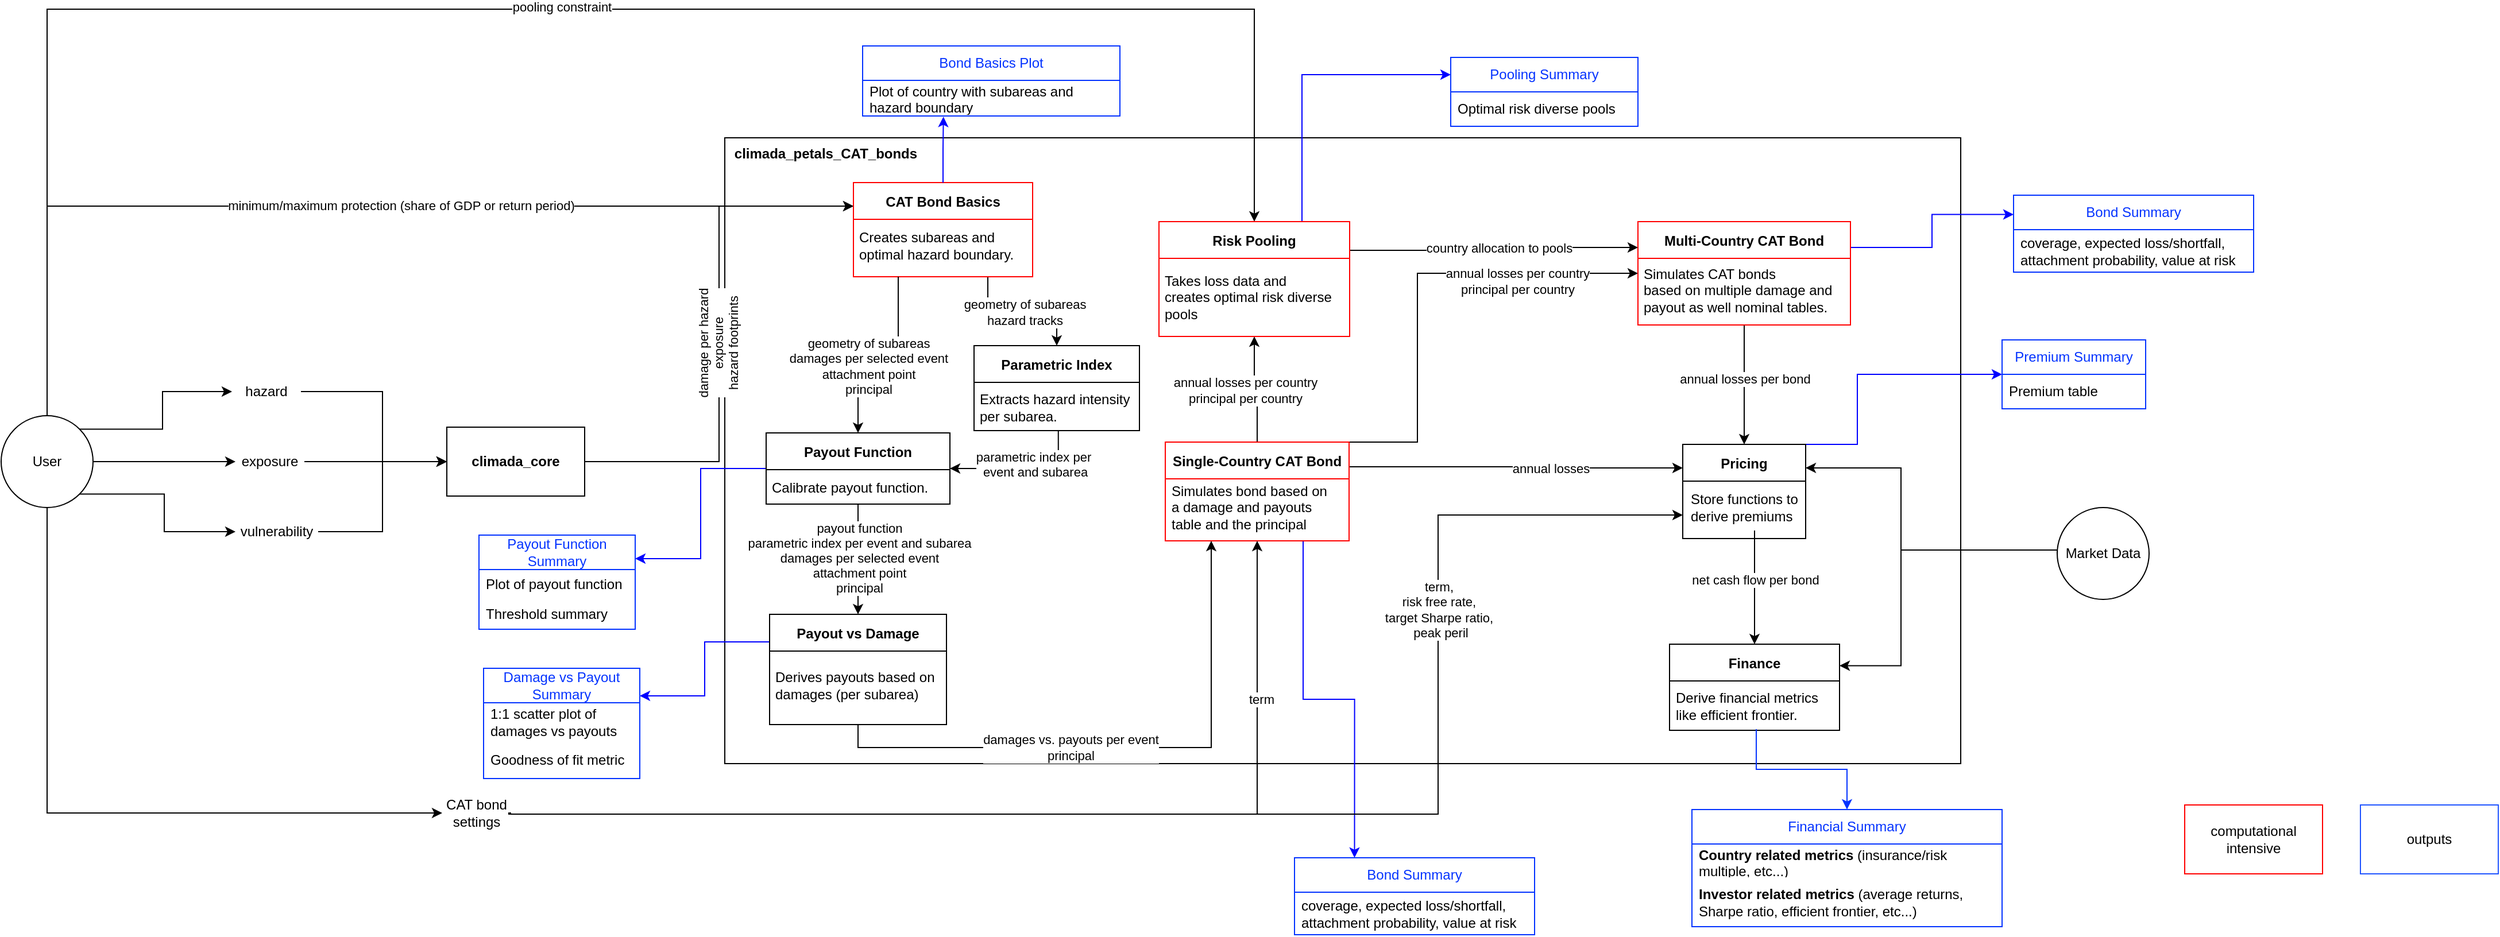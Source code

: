<mxfile version="28.1.1">
  <diagram name="Page-1" id="bdA8GqdW05c_GUF5dtp6">
    <mxGraphModel dx="3206" dy="1921" grid="0" gridSize="10" guides="1" tooltips="1" connect="1" arrows="1" fold="1" page="1" pageScale="1" pageWidth="1169" pageHeight="827" math="0" shadow="0">
      <root>
        <mxCell id="0" />
        <mxCell id="1" parent="0" />
        <mxCell id="eNb5HaGTE31p3M35cZ-F-33" value="" style="rounded=0;whiteSpace=wrap;html=1;fillColor=none;align=center;labelPosition=center;verticalLabelPosition=top;verticalAlign=middle;" parent="1" vertex="1">
          <mxGeometry x="430" y="95" width="1076" height="545" as="geometry" />
        </mxCell>
        <mxCell id="eNb5HaGTE31p3M35cZ-F-45" style="edgeStyle=orthogonalEdgeStyle;rounded=0;orthogonalLoop=1;jettySize=auto;html=1;exitX=1;exitY=1;exitDx=0;exitDy=0;entryX=0;entryY=0.5;entryDx=0;entryDy=0;" parent="1" source="eNb5HaGTE31p3M35cZ-F-1" target="eNb5HaGTE31p3M35cZ-F-4" edge="1">
          <mxGeometry relative="1" as="geometry">
            <mxPoint x="-168" y="279" as="targetPoint" />
          </mxGeometry>
        </mxCell>
        <mxCell id="eNb5HaGTE31p3M35cZ-F-49" style="edgeStyle=orthogonalEdgeStyle;rounded=0;orthogonalLoop=1;jettySize=auto;html=1;exitX=0.5;exitY=1;exitDx=0;exitDy=0;entryX=0;entryY=0.5;entryDx=0;entryDy=0;" parent="1" source="eNb5HaGTE31p3M35cZ-F-1" target="eNb5HaGTE31p3M35cZ-F-48" edge="1">
          <mxGeometry relative="1" as="geometry" />
        </mxCell>
        <mxCell id="yakTs8DD9-V0mHupV9pz-1" style="edgeStyle=orthogonalEdgeStyle;rounded=0;orthogonalLoop=1;jettySize=auto;html=1;exitX=1;exitY=0.5;exitDx=0;exitDy=0;" parent="1" source="eNb5HaGTE31p3M35cZ-F-1" target="eNb5HaGTE31p3M35cZ-F-3" edge="1">
          <mxGeometry relative="1" as="geometry" />
        </mxCell>
        <mxCell id="yakTs8DD9-V0mHupV9pz-2" style="edgeStyle=orthogonalEdgeStyle;rounded=0;orthogonalLoop=1;jettySize=auto;html=1;exitX=1;exitY=0;exitDx=0;exitDy=0;entryX=0;entryY=0.5;entryDx=0;entryDy=0;" parent="1" source="eNb5HaGTE31p3M35cZ-F-1" target="eNb5HaGTE31p3M35cZ-F-2" edge="1">
          <mxGeometry relative="1" as="geometry" />
        </mxCell>
        <mxCell id="yCh1rvR_kyDRK39HySi6-8" style="edgeStyle=orthogonalEdgeStyle;rounded=0;orthogonalLoop=1;jettySize=auto;html=1;exitX=0.5;exitY=0;exitDx=0;exitDy=0;entryX=0;entryY=0.25;entryDx=0;entryDy=0;" parent="1" source="eNb5HaGTE31p3M35cZ-F-1" target="eNb5HaGTE31p3M35cZ-F-16" edge="1">
          <mxGeometry relative="1" as="geometry" />
        </mxCell>
        <mxCell id="yCh1rvR_kyDRK39HySi6-9" value="minimum/maximum protection (share of GDP or return period)" style="edgeLabel;html=1;align=center;verticalAlign=middle;resizable=0;points=[];" parent="yCh1rvR_kyDRK39HySi6-8" vertex="1" connectable="0">
          <mxGeometry x="-0.072" relative="1" as="geometry">
            <mxPoint x="80" y="-1" as="offset" />
          </mxGeometry>
        </mxCell>
        <mxCell id="yCh1rvR_kyDRK39HySi6-21" style="edgeStyle=orthogonalEdgeStyle;rounded=0;orthogonalLoop=1;jettySize=auto;html=1;exitX=0.5;exitY=0;exitDx=0;exitDy=0;entryX=0.5;entryY=0;entryDx=0;entryDy=0;" parent="1" source="eNb5HaGTE31p3M35cZ-F-1" target="eNb5HaGTE31p3M35cZ-F-35" edge="1">
          <mxGeometry relative="1" as="geometry">
            <Array as="points">
              <mxPoint x="-160" y="-17" />
              <mxPoint x="891" y="-17" />
            </Array>
            <mxPoint x="-156" y="235.5" as="sourcePoint" />
            <mxPoint x="896.0" y="82.5" as="targetPoint" />
          </mxGeometry>
        </mxCell>
        <mxCell id="yCh1rvR_kyDRK39HySi6-22" value="pooling constraint" style="edgeLabel;html=1;align=center;verticalAlign=middle;resizable=0;points=[];" parent="yCh1rvR_kyDRK39HySi6-21" vertex="1" connectable="0">
          <mxGeometry x="0.008" y="1" relative="1" as="geometry">
            <mxPoint y="-1" as="offset" />
          </mxGeometry>
        </mxCell>
        <mxCell id="eNb5HaGTE31p3M35cZ-F-1" value="User" style="ellipse;whiteSpace=wrap;html=1;aspect=fixed;" parent="1" vertex="1">
          <mxGeometry x="-200" y="337" width="80" height="80" as="geometry" />
        </mxCell>
        <mxCell id="yakTs8DD9-V0mHupV9pz-4" style="edgeStyle=orthogonalEdgeStyle;rounded=0;orthogonalLoop=1;jettySize=auto;html=1;exitX=1;exitY=0.5;exitDx=0;exitDy=0;entryX=0;entryY=0.5;entryDx=0;entryDy=0;" parent="1" source="eNb5HaGTE31p3M35cZ-F-2" target="eNb5HaGTE31p3M35cZ-F-5" edge="1">
          <mxGeometry relative="1" as="geometry">
            <Array as="points">
              <mxPoint x="132" y="316" />
              <mxPoint x="132" y="377" />
            </Array>
          </mxGeometry>
        </mxCell>
        <mxCell id="yakTs8DD9-V0mHupV9pz-3" style="edgeStyle=orthogonalEdgeStyle;rounded=0;orthogonalLoop=1;jettySize=auto;html=1;exitX=1;exitY=0.5;exitDx=0;exitDy=0;entryX=0;entryY=0.5;entryDx=0;entryDy=0;" parent="1" source="eNb5HaGTE31p3M35cZ-F-3" target="eNb5HaGTE31p3M35cZ-F-5" edge="1">
          <mxGeometry relative="1" as="geometry" />
        </mxCell>
        <mxCell id="eNb5HaGTE31p3M35cZ-F-3" value="exposure" style="text;html=1;align=center;verticalAlign=middle;whiteSpace=wrap;rounded=0;" parent="1" vertex="1">
          <mxGeometry x="4" y="362" width="60" height="30" as="geometry" />
        </mxCell>
        <mxCell id="eNb5HaGTE31p3M35cZ-F-47" style="edgeStyle=orthogonalEdgeStyle;rounded=0;orthogonalLoop=1;jettySize=auto;html=1;exitX=1;exitY=0.5;exitDx=0;exitDy=0;entryX=0;entryY=0.5;entryDx=0;entryDy=0;" parent="1" source="eNb5HaGTE31p3M35cZ-F-4" target="eNb5HaGTE31p3M35cZ-F-5" edge="1">
          <mxGeometry relative="1" as="geometry" />
        </mxCell>
        <mxCell id="eNb5HaGTE31p3M35cZ-F-4" value="vulnerability" style="text;html=1;align=center;verticalAlign=middle;whiteSpace=wrap;rounded=0;" parent="1" vertex="1">
          <mxGeometry x="4" y="423" width="72" height="30" as="geometry" />
        </mxCell>
        <mxCell id="eNb5HaGTE31p3M35cZ-F-37" style="edgeStyle=orthogonalEdgeStyle;rounded=0;orthogonalLoop=1;jettySize=auto;html=1;entryX=0.5;entryY=1;entryDx=0;entryDy=0;startArrow=none;startFill=0;exitX=0.5;exitY=0;exitDx=0;exitDy=0;" parent="1" source="eNb5HaGTE31p3M35cZ-F-6" target="eNb5HaGTE31p3M35cZ-F-35" edge="1">
          <mxGeometry relative="1" as="geometry">
            <Array as="points" />
          </mxGeometry>
        </mxCell>
        <mxCell id="IWyzGzTmUGrgQouWK2GI-6" value="annual losses per country&lt;div&gt;principal per country&lt;/div&gt;" style="edgeLabel;html=1;align=center;verticalAlign=middle;resizable=0;points=[];" parent="eNb5HaGTE31p3M35cZ-F-37" vertex="1" connectable="0">
          <mxGeometry x="0.093" y="1" relative="1" as="geometry">
            <mxPoint x="-7" y="4" as="offset" />
          </mxGeometry>
        </mxCell>
        <mxCell id="yakTs8DD9-V0mHupV9pz-16" style="edgeStyle=orthogonalEdgeStyle;rounded=0;orthogonalLoop=1;jettySize=auto;html=1;entryX=0;entryY=0.25;entryDx=0;entryDy=0;exitX=1;exitY=0.25;exitDx=0;exitDy=0;" parent="1" source="eNb5HaGTE31p3M35cZ-F-6" target="eNb5HaGTE31p3M35cZ-F-10" edge="1">
          <mxGeometry relative="1" as="geometry">
            <Array as="points" />
          </mxGeometry>
        </mxCell>
        <mxCell id="yakTs8DD9-V0mHupV9pz-17" value="annual losses" style="edgeLabel;html=1;align=center;verticalAlign=middle;resizable=0;points=[];" parent="yakTs8DD9-V0mHupV9pz-16" vertex="1" connectable="0">
          <mxGeometry x="0.346" y="1" relative="1" as="geometry">
            <mxPoint x="-20" y="1" as="offset" />
          </mxGeometry>
        </mxCell>
        <mxCell id="yCh1rvR_kyDRK39HySi6-12" style="edgeStyle=orthogonalEdgeStyle;rounded=0;orthogonalLoop=1;jettySize=auto;html=1;exitX=1;exitY=0;exitDx=0;exitDy=0;entryX=0;entryY=0.5;entryDx=0;entryDy=0;" parent="1" source="eNb5HaGTE31p3M35cZ-F-6" target="yakTs8DD9-V0mHupV9pz-8" edge="1">
          <mxGeometry relative="1" as="geometry">
            <Array as="points">
              <mxPoint x="1033" y="360" />
              <mxPoint x="1033" y="213" />
            </Array>
          </mxGeometry>
        </mxCell>
        <mxCell id="yCh1rvR_kyDRK39HySi6-13" value="annual losses per country&lt;div&gt;principal per country&lt;/div&gt;" style="edgeLabel;html=1;align=center;verticalAlign=middle;resizable=0;points=[];" parent="yCh1rvR_kyDRK39HySi6-12" vertex="1" connectable="0">
          <mxGeometry x="-0.224" y="-1" relative="1" as="geometry">
            <mxPoint x="86" y="-45" as="offset" />
          </mxGeometry>
        </mxCell>
        <mxCell id="9soM9p6cMSrVdUoBVn9r-55" style="edgeStyle=orthogonalEdgeStyle;rounded=0;orthogonalLoop=1;jettySize=auto;html=1;exitX=0.75;exitY=1;exitDx=0;exitDy=0;entryX=0.25;entryY=0;entryDx=0;entryDy=0;strokeColor=#0000FF;" parent="1" source="eNb5HaGTE31p3M35cZ-F-6" target="9soM9p6cMSrVdUoBVn9r-53" edge="1">
          <mxGeometry relative="1" as="geometry" />
        </mxCell>
        <mxCell id="eNb5HaGTE31p3M35cZ-F-6" value="Single-Country CAT Bond" style="swimlane;startSize=32;align=center;strokeColor=#FF0000;" parent="1" vertex="1">
          <mxGeometry x="813.5" y="360" width="160" height="86" as="geometry">
            <mxRectangle x="382" y="140" width="145" height="26" as="alternateBounds" />
          </mxGeometry>
        </mxCell>
        <mxCell id="eNb5HaGTE31p3M35cZ-F-8" value="Simulates bond based on&amp;nbsp;&lt;div&gt;a damage and payouts&amp;nbsp;&lt;/div&gt;&lt;div&gt;table and the principal&lt;/div&gt;" style="text;html=1;align=left;verticalAlign=middle;resizable=0;points=[];autosize=1;strokeColor=none;fillColor=none;" parent="eNb5HaGTE31p3M35cZ-F-6" vertex="1">
          <mxGeometry x="3" y="30" width="157" height="54" as="geometry" />
        </mxCell>
        <mxCell id="yakTs8DD9-V0mHupV9pz-28" style="edgeStyle=orthogonalEdgeStyle;rounded=0;orthogonalLoop=1;jettySize=auto;html=1;entryX=0;entryY=0.25;entryDx=0;entryDy=0;" parent="1" source="eNb5HaGTE31p3M35cZ-F-5" target="eNb5HaGTE31p3M35cZ-F-16" edge="1">
          <mxGeometry relative="1" as="geometry" />
        </mxCell>
        <mxCell id="yakTs8DD9-V0mHupV9pz-29" value="damage per hazard&lt;div&gt;exposure&lt;/div&gt;&lt;div&gt;hazard footprints&lt;/div&gt;" style="edgeLabel;html=1;align=center;verticalAlign=middle;resizable=0;points=[];rotation=-90;" parent="yakTs8DD9-V0mHupV9pz-28" vertex="1" connectable="0">
          <mxGeometry x="-0.04" y="-1" relative="1" as="geometry">
            <mxPoint x="-2" y="-1" as="offset" />
          </mxGeometry>
        </mxCell>
        <mxCell id="eNb5HaGTE31p3M35cZ-F-5" value="&lt;b&gt;climada_core&lt;/b&gt;" style="rounded=0;whiteSpace=wrap;html=1;" parent="1" vertex="1">
          <mxGeometry x="188" y="347" width="120" height="60" as="geometry" />
        </mxCell>
        <mxCell id="yakTs8DD9-V0mHupV9pz-12" style="edgeStyle=orthogonalEdgeStyle;rounded=0;orthogonalLoop=1;jettySize=auto;html=1;exitX=0.5;exitY=1;exitDx=0;exitDy=0;entryX=0.5;entryY=0;entryDx=0;entryDy=0;" parent="1" source="yakTs8DD9-V0mHupV9pz-8" target="eNb5HaGTE31p3M35cZ-F-10" edge="1">
          <mxGeometry relative="1" as="geometry" />
        </mxCell>
        <mxCell id="yakTs8DD9-V0mHupV9pz-13" value="annual losses per bond" style="edgeLabel;html=1;align=center;verticalAlign=middle;resizable=0;points=[];" parent="yakTs8DD9-V0mHupV9pz-12" vertex="1" connectable="0">
          <mxGeometry x="-0.359" relative="1" as="geometry">
            <mxPoint y="13" as="offset" />
          </mxGeometry>
        </mxCell>
        <mxCell id="9soM9p6cMSrVdUoBVn9r-47" style="edgeStyle=orthogonalEdgeStyle;rounded=0;orthogonalLoop=1;jettySize=auto;html=1;exitX=1;exitY=0;exitDx=0;exitDy=0;entryX=0;entryY=0.5;entryDx=0;entryDy=0;strokeColor=#0000FF;" parent="1" source="eNb5HaGTE31p3M35cZ-F-10" target="9soM9p6cMSrVdUoBVn9r-45" edge="1">
          <mxGeometry relative="1" as="geometry">
            <Array as="points">
              <mxPoint x="1416" y="362" />
              <mxPoint x="1416" y="301" />
            </Array>
          </mxGeometry>
        </mxCell>
        <mxCell id="eNb5HaGTE31p3M35cZ-F-10" value="Pricing" style="swimlane;startSize=32;align=center;" parent="1" vertex="1">
          <mxGeometry x="1264" y="362" width="107" height="82" as="geometry">
            <mxRectangle x="382" y="140" width="145" height="26" as="alternateBounds" />
          </mxGeometry>
        </mxCell>
        <mxCell id="eNb5HaGTE31p3M35cZ-F-11" value="Store functions to&amp;nbsp;&lt;div&gt;derive premiums&lt;/div&gt;" style="text;html=1;align=left;verticalAlign=middle;resizable=0;points=[];autosize=1;strokeColor=none;fillColor=none;" parent="eNb5HaGTE31p3M35cZ-F-10" vertex="1">
          <mxGeometry x="5" y="35" width="115" height="40" as="geometry" />
        </mxCell>
        <mxCell id="eNb5HaGTE31p3M35cZ-F-30" style="edgeStyle=orthogonalEdgeStyle;rounded=0;orthogonalLoop=1;jettySize=auto;html=1;exitX=0.5;exitY=1;exitDx=0;exitDy=0;entryX=0.25;entryY=1;entryDx=0;entryDy=0;" parent="1" source="eNb5HaGTE31p3M35cZ-F-12" target="eNb5HaGTE31p3M35cZ-F-6" edge="1">
          <mxGeometry relative="1" as="geometry" />
        </mxCell>
        <mxCell id="IWyzGzTmUGrgQouWK2GI-1" value="damages vs. payouts per event&lt;div&gt;principal&lt;br&gt;&lt;/div&gt;" style="edgeLabel;html=1;align=center;verticalAlign=middle;resizable=0;points=[];rotation=0;" parent="eNb5HaGTE31p3M35cZ-F-30" vertex="1" connectable="0">
          <mxGeometry x="0.079" y="-1" relative="1" as="geometry">
            <mxPoint x="-69" y="-1" as="offset" />
          </mxGeometry>
        </mxCell>
        <mxCell id="9soM9p6cMSrVdUoBVn9r-39" style="edgeStyle=orthogonalEdgeStyle;rounded=0;orthogonalLoop=1;jettySize=auto;html=1;exitX=0;exitY=0.25;exitDx=0;exitDy=0;entryX=1;entryY=0.25;entryDx=0;entryDy=0;strokeColor=#0000FF;" parent="1" source="eNb5HaGTE31p3M35cZ-F-12" target="9soM9p6cMSrVdUoBVn9r-32" edge="1">
          <mxGeometry relative="1" as="geometry" />
        </mxCell>
        <mxCell id="eNb5HaGTE31p3M35cZ-F-12" value="Payout vs Damage" style="swimlane;startSize=32;align=center;" parent="1" vertex="1">
          <mxGeometry x="469" y="510" width="154" height="96" as="geometry">
            <mxRectangle x="382" y="140" width="145" height="26" as="alternateBounds" />
          </mxGeometry>
        </mxCell>
        <mxCell id="eNb5HaGTE31p3M35cZ-F-13" value="Derives payouts based on&amp;nbsp;&lt;div&gt;damages (per subarea)&lt;/div&gt;" style="text;html=1;align=left;verticalAlign=middle;resizable=0;points=[];autosize=1;strokeColor=none;fillColor=none;" parent="eNb5HaGTE31p3M35cZ-F-12" vertex="1">
          <mxGeometry x="3" y="42" width="160" height="40" as="geometry" />
        </mxCell>
        <mxCell id="9soM9p6cMSrVdUoBVn9r-3" style="edgeStyle=orthogonalEdgeStyle;rounded=0;orthogonalLoop=1;jettySize=auto;html=1;exitX=0.75;exitY=1;exitDx=0;exitDy=0;" parent="1" source="eNb5HaGTE31p3M35cZ-F-16" target="9soM9p6cMSrVdUoBVn9r-1" edge="1">
          <mxGeometry relative="1" as="geometry" />
        </mxCell>
        <mxCell id="9soM9p6cMSrVdUoBVn9r-6" value="geometry of subareas&lt;div&gt;hazard tracks&lt;/div&gt;" style="edgeLabel;html=1;align=center;verticalAlign=middle;resizable=0;points=[];" parent="9soM9p6cMSrVdUoBVn9r-3" vertex="1" connectable="0">
          <mxGeometry x="0.025" y="-1" relative="1" as="geometry">
            <mxPoint as="offset" />
          </mxGeometry>
        </mxCell>
        <mxCell id="eNb5HaGTE31p3M35cZ-F-16" value="CAT Bond Basics" style="swimlane;startSize=32;align=center;strokeColor=#FF0000;" parent="1" vertex="1">
          <mxGeometry x="542" y="134" width="156" height="82" as="geometry">
            <mxRectangle x="382" y="140" width="145" height="26" as="alternateBounds" />
          </mxGeometry>
        </mxCell>
        <mxCell id="eNb5HaGTE31p3M35cZ-F-17" value="Creates subareas and&amp;nbsp;&lt;div&gt;optimal hazard boundary.&lt;br&gt;&lt;/div&gt;" style="text;html=1;align=left;verticalAlign=middle;resizable=0;points=[];autosize=1;strokeColor=none;fillColor=none;" parent="eNb5HaGTE31p3M35cZ-F-16" vertex="1">
          <mxGeometry x="3" y="35" width="153" height="40" as="geometry" />
        </mxCell>
        <mxCell id="eNb5HaGTE31p3M35cZ-F-34" value="&lt;b&gt;climada_petals_CAT_bonds&lt;/b&gt;" style="text;html=1;align=center;verticalAlign=middle;whiteSpace=wrap;rounded=0;" parent="1" vertex="1">
          <mxGeometry x="427" y="95" width="182" height="28" as="geometry" />
        </mxCell>
        <mxCell id="yakTs8DD9-V0mHupV9pz-10" style="edgeStyle=orthogonalEdgeStyle;rounded=0;orthogonalLoop=1;jettySize=auto;html=1;exitX=1;exitY=0.25;exitDx=0;exitDy=0;entryX=0;entryY=0.25;entryDx=0;entryDy=0;" parent="1" source="eNb5HaGTE31p3M35cZ-F-35" target="yakTs8DD9-V0mHupV9pz-8" edge="1">
          <mxGeometry relative="1" as="geometry" />
        </mxCell>
        <mxCell id="yakTs8DD9-V0mHupV9pz-11" value="country allocation to pools" style="edgeLabel;html=1;align=center;verticalAlign=middle;resizable=0;points=[];" parent="yakTs8DD9-V0mHupV9pz-10" vertex="1" connectable="0">
          <mxGeometry x="0.266" y="-1" relative="1" as="geometry">
            <mxPoint x="-28" y="-1" as="offset" />
          </mxGeometry>
        </mxCell>
        <mxCell id="9soM9p6cMSrVdUoBVn9r-9" style="edgeStyle=orthogonalEdgeStyle;rounded=0;orthogonalLoop=1;jettySize=auto;html=1;exitX=0.75;exitY=0;exitDx=0;exitDy=0;entryX=0;entryY=0.25;entryDx=0;entryDy=0;strokeColor=#0000FF;" parent="1" source="eNb5HaGTE31p3M35cZ-F-35" target="9soM9p6cMSrVdUoBVn9r-24" edge="1">
          <mxGeometry relative="1" as="geometry">
            <mxPoint x="1072" y="48.0" as="targetPoint" />
          </mxGeometry>
        </mxCell>
        <mxCell id="eNb5HaGTE31p3M35cZ-F-35" value="Risk Pooling" style="swimlane;startSize=32;align=center;strokeColor=#FF0000;" parent="1" vertex="1">
          <mxGeometry x="808" y="168" width="166" height="100" as="geometry">
            <mxRectangle x="382" y="140" width="145" height="26" as="alternateBounds" />
          </mxGeometry>
        </mxCell>
        <mxCell id="eNb5HaGTE31p3M35cZ-F-36" value="Takes loss data and&amp;nbsp;&lt;div&gt;creates optimal risk diverse&lt;/div&gt;&lt;div&gt;pools&lt;/div&gt;" style="text;html=1;align=left;verticalAlign=middle;resizable=0;points=[];autosize=1;strokeColor=none;fillColor=none;" parent="eNb5HaGTE31p3M35cZ-F-35" vertex="1">
          <mxGeometry x="3" y="39" width="163" height="54" as="geometry" />
        </mxCell>
        <mxCell id="yCh1rvR_kyDRK39HySi6-27" style="edgeStyle=orthogonalEdgeStyle;rounded=0;orthogonalLoop=1;jettySize=auto;html=1;exitX=1;exitY=0.5;exitDx=0;exitDy=0;entryX=0;entryY=0.75;entryDx=0;entryDy=0;" parent="1" source="eNb5HaGTE31p3M35cZ-F-48" target="eNb5HaGTE31p3M35cZ-F-10" edge="1">
          <mxGeometry relative="1" as="geometry">
            <Array as="points">
              <mxPoint x="242" y="684" />
              <mxPoint x="1051" y="684" />
              <mxPoint x="1051" y="424" />
            </Array>
          </mxGeometry>
        </mxCell>
        <mxCell id="yCh1rvR_kyDRK39HySi6-28" value="term,&amp;nbsp;&lt;div&gt;risk free rate,&amp;nbsp;&lt;div&gt;target Sharpe ratio,&amp;nbsp;&lt;div&gt;peak peril&lt;br&gt;&lt;/div&gt;&lt;/div&gt;&lt;/div&gt;" style="edgeLabel;html=1;align=center;verticalAlign=middle;resizable=0;points=[];" parent="yCh1rvR_kyDRK39HySi6-27" vertex="1" connectable="0">
          <mxGeometry x="0.631" relative="1" as="geometry">
            <mxPoint x="2" y="58" as="offset" />
          </mxGeometry>
        </mxCell>
        <mxCell id="eNb5HaGTE31p3M35cZ-F-48" value="CAT bond settings" style="text;html=1;align=center;verticalAlign=middle;whiteSpace=wrap;rounded=0;" parent="1" vertex="1">
          <mxGeometry x="184" y="668" width="60" height="30" as="geometry" />
        </mxCell>
        <mxCell id="eNb5HaGTE31p3M35cZ-F-50" style="edgeStyle=orthogonalEdgeStyle;rounded=0;orthogonalLoop=1;jettySize=auto;html=1;exitX=1;exitY=0.5;exitDx=0;exitDy=0;entryX=0.5;entryY=1;entryDx=0;entryDy=0;" parent="1" source="eNb5HaGTE31p3M35cZ-F-48" target="eNb5HaGTE31p3M35cZ-F-6" edge="1">
          <mxGeometry relative="1" as="geometry">
            <mxPoint x="891" y="445" as="targetPoint" />
            <Array as="points">
              <mxPoint x="242" y="683" />
              <mxPoint x="894" y="684" />
            </Array>
          </mxGeometry>
        </mxCell>
        <mxCell id="IWyzGzTmUGrgQouWK2GI-7" value="term" style="edgeLabel;html=1;align=center;verticalAlign=middle;resizable=0;points=[];" parent="eNb5HaGTE31p3M35cZ-F-50" vertex="1" connectable="0">
          <mxGeometry x="-0.29" y="-1" relative="1" as="geometry">
            <mxPoint x="341" y="-101" as="offset" />
          </mxGeometry>
        </mxCell>
        <mxCell id="eNb5HaGTE31p3M35cZ-F-52" value="Finance" style="swimlane;startSize=32;align=center;" parent="1" vertex="1">
          <mxGeometry x="1252.5" y="536" width="148" height="75" as="geometry">
            <mxRectangle x="382" y="140" width="145" height="26" as="alternateBounds" />
          </mxGeometry>
        </mxCell>
        <mxCell id="eNb5HaGTE31p3M35cZ-F-53" value="Derive financial metrics&amp;nbsp;&lt;div&gt;like efficient frontier.&lt;/div&gt;" style="text;html=1;align=left;verticalAlign=middle;resizable=0;points=[];autosize=1;strokeColor=none;fillColor=none;" parent="eNb5HaGTE31p3M35cZ-F-52" vertex="1">
          <mxGeometry x="3" y="34" width="145" height="40" as="geometry" />
        </mxCell>
        <mxCell id="IWyzGzTmUGrgQouWK2GI-3" style="edgeStyle=orthogonalEdgeStyle;rounded=0;orthogonalLoop=1;jettySize=auto;html=1;entryX=0.5;entryY=0;entryDx=0;entryDy=0;exitX=0.25;exitY=1;exitDx=0;exitDy=0;" parent="1" source="eNb5HaGTE31p3M35cZ-F-16" target="yCh1rvR_kyDRK39HySi6-3" edge="1">
          <mxGeometry relative="1" as="geometry">
            <mxPoint x="558" y="253" as="sourcePoint" />
            <mxPoint x="558" y="326" as="targetPoint" />
            <Array as="points" />
          </mxGeometry>
        </mxCell>
        <mxCell id="IWyzGzTmUGrgQouWK2GI-4" value="geometry of subareas&lt;div&gt;&lt;div&gt;damages per selected event&lt;/div&gt;&lt;/div&gt;&lt;div&gt;attachment point&lt;/div&gt;&lt;div&gt;principal&lt;/div&gt;" style="edgeLabel;html=1;align=center;verticalAlign=middle;resizable=0;points=[];rotation=0;" parent="IWyzGzTmUGrgQouWK2GI-3" vertex="1" connectable="0">
          <mxGeometry x="0.079" y="-1" relative="1" as="geometry">
            <mxPoint x="-2" y="11" as="offset" />
          </mxGeometry>
        </mxCell>
        <mxCell id="IWyzGzTmUGrgQouWK2GI-11" value="computational intensive" style="rounded=0;whiteSpace=wrap;html=1;fillColor=none;strokeColor=#FF0000;" parent="1" vertex="1">
          <mxGeometry x="1701" y="676" width="120" height="60" as="geometry" />
        </mxCell>
        <mxCell id="9soM9p6cMSrVdUoBVn9r-50" style="edgeStyle=orthogonalEdgeStyle;rounded=0;orthogonalLoop=1;jettySize=auto;html=1;exitX=1;exitY=0.25;exitDx=0;exitDy=0;entryX=0;entryY=0.25;entryDx=0;entryDy=0;strokeColor=#0000FF;" parent="1" source="yakTs8DD9-V0mHupV9pz-8" target="9soM9p6cMSrVdUoBVn9r-48" edge="1">
          <mxGeometry relative="1" as="geometry" />
        </mxCell>
        <mxCell id="yakTs8DD9-V0mHupV9pz-8" value="Multi-Country CAT Bond" style="swimlane;startSize=32;align=center;strokeColor=#FF0000;" parent="1" vertex="1">
          <mxGeometry x="1225" y="168" width="185" height="90" as="geometry">
            <mxRectangle x="382" y="140" width="145" height="26" as="alternateBounds" />
          </mxGeometry>
        </mxCell>
        <mxCell id="yakTs8DD9-V0mHupV9pz-9" value="Simulates CAT bonds&amp;nbsp;&lt;div&gt;based on multiple damage and&lt;/div&gt;&lt;div&gt;payout as well nominal tables.&lt;/div&gt;" style="text;html=1;align=left;verticalAlign=middle;resizable=0;points=[];autosize=1;strokeColor=none;fillColor=none;" parent="yakTs8DD9-V0mHupV9pz-8" vertex="1">
          <mxGeometry x="3" y="33" width="182" height="54" as="geometry" />
        </mxCell>
        <mxCell id="eNb5HaGTE31p3M35cZ-F-2" value="hazard" style="text;html=1;align=center;verticalAlign=middle;whiteSpace=wrap;rounded=0;" parent="1" vertex="1">
          <mxGeometry x="1" y="301" width="60" height="30" as="geometry" />
        </mxCell>
        <mxCell id="yCh1rvR_kyDRK39HySi6-16" style="edgeStyle=orthogonalEdgeStyle;rounded=0;orthogonalLoop=1;jettySize=auto;html=1;entryX=0.5;entryY=0;entryDx=0;entryDy=0;" parent="1" source="eNb5HaGTE31p3M35cZ-F-11" target="eNb5HaGTE31p3M35cZ-F-52" edge="1">
          <mxGeometry relative="1" as="geometry" />
        </mxCell>
        <mxCell id="yCh1rvR_kyDRK39HySi6-17" value="net cash flow per bond" style="edgeLabel;html=1;align=center;verticalAlign=middle;resizable=0;points=[];" parent="yCh1rvR_kyDRK39HySi6-16" vertex="1" connectable="0">
          <mxGeometry x="-0.133" relative="1" as="geometry">
            <mxPoint as="offset" />
          </mxGeometry>
        </mxCell>
        <mxCell id="yCh1rvR_kyDRK39HySi6-26" style="edgeStyle=orthogonalEdgeStyle;rounded=0;orthogonalLoop=1;jettySize=auto;html=1;exitX=0;exitY=0.5;exitDx=0;exitDy=0;entryX=1;entryY=0.25;entryDx=0;entryDy=0;" parent="1" source="yCh1rvR_kyDRK39HySi6-23" target="eNb5HaGTE31p3M35cZ-F-52" edge="1">
          <mxGeometry relative="1" as="geometry">
            <Array as="points">
              <mxPoint x="1454" y="454" />
              <mxPoint x="1454" y="555" />
            </Array>
          </mxGeometry>
        </mxCell>
        <mxCell id="yCh1rvR_kyDRK39HySi6-29" style="edgeStyle=orthogonalEdgeStyle;rounded=0;orthogonalLoop=1;jettySize=auto;html=1;exitX=0;exitY=0.5;exitDx=0;exitDy=0;entryX=1;entryY=0.25;entryDx=0;entryDy=0;" parent="1" source="yCh1rvR_kyDRK39HySi6-23" target="eNb5HaGTE31p3M35cZ-F-10" edge="1">
          <mxGeometry relative="1" as="geometry">
            <Array as="points">
              <mxPoint x="1454" y="454" />
              <mxPoint x="1454" y="383" />
            </Array>
          </mxGeometry>
        </mxCell>
        <mxCell id="yCh1rvR_kyDRK39HySi6-23" value="Market Data" style="ellipse;whiteSpace=wrap;html=1;aspect=fixed;" parent="1" vertex="1">
          <mxGeometry x="1590" y="417" width="80" height="80" as="geometry" />
        </mxCell>
        <mxCell id="9soM9p6cMSrVdUoBVn9r-1" value="Parametric Index" style="swimlane;startSize=32;align=center;" parent="1" vertex="1">
          <mxGeometry x="647" y="276" width="144" height="74" as="geometry">
            <mxRectangle x="382" y="140" width="145" height="26" as="alternateBounds" />
          </mxGeometry>
        </mxCell>
        <mxCell id="9soM9p6cMSrVdUoBVn9r-2" value="Extracts hazard intensity&amp;nbsp;&lt;div&gt;per subarea.&lt;/div&gt;" style="text;html=1;align=left;verticalAlign=middle;resizable=0;points=[];autosize=1;strokeColor=none;fillColor=none;" parent="9soM9p6cMSrVdUoBVn9r-1" vertex="1">
          <mxGeometry x="3" y="34" width="152" height="40" as="geometry" />
        </mxCell>
        <mxCell id="yCh1rvR_kyDRK39HySi6-5" style="edgeStyle=orthogonalEdgeStyle;rounded=0;orthogonalLoop=1;jettySize=auto;html=1;exitX=0.5;exitY=1;exitDx=0;exitDy=0;entryX=0.5;entryY=0;entryDx=0;entryDy=0;" parent="1" source="yCh1rvR_kyDRK39HySi6-3" target="eNb5HaGTE31p3M35cZ-F-12" edge="1">
          <mxGeometry relative="1" as="geometry" />
        </mxCell>
        <mxCell id="yCh1rvR_kyDRK39HySi6-6" value="payout function&lt;div&gt;parametric index per event and subarea&lt;br&gt;&lt;div&gt;&lt;div&gt;damages per selected event&lt;/div&gt;&lt;/div&gt;&lt;/div&gt;&lt;div&gt;&lt;div&gt;attachment point&lt;/div&gt;&lt;div&gt;principal&lt;/div&gt;&lt;/div&gt;" style="edgeLabel;html=1;align=center;verticalAlign=middle;resizable=0;points=[];" parent="yCh1rvR_kyDRK39HySi6-5" vertex="1" connectable="0">
          <mxGeometry x="-0.018" y="1" relative="1" as="geometry">
            <mxPoint as="offset" />
          </mxGeometry>
        </mxCell>
        <mxCell id="9soM9p6cMSrVdUoBVn9r-38" style="edgeStyle=orthogonalEdgeStyle;rounded=0;orthogonalLoop=1;jettySize=auto;html=1;entryX=1;entryY=0.25;entryDx=0;entryDy=0;strokeColor=#0000FF;" parent="1" source="yCh1rvR_kyDRK39HySi6-3" target="9soM9p6cMSrVdUoBVn9r-30" edge="1">
          <mxGeometry relative="1" as="geometry" />
        </mxCell>
        <mxCell id="yCh1rvR_kyDRK39HySi6-3" value="Payout Function" style="swimlane;startSize=32;align=center;" parent="1" vertex="1">
          <mxGeometry x="466" y="352" width="160" height="62" as="geometry">
            <mxRectangle x="382" y="140" width="145" height="26" as="alternateBounds" />
          </mxGeometry>
        </mxCell>
        <mxCell id="yCh1rvR_kyDRK39HySi6-4" value="&lt;div&gt;Calibrate payout function.&lt;/div&gt;" style="text;html=1;align=left;verticalAlign=middle;resizable=0;points=[];autosize=1;strokeColor=none;fillColor=none;" parent="yCh1rvR_kyDRK39HySi6-3" vertex="1">
          <mxGeometry x="3" y="35" width="154" height="26" as="geometry" />
        </mxCell>
        <mxCell id="9soM9p6cMSrVdUoBVn9r-7" style="edgeStyle=orthogonalEdgeStyle;rounded=0;orthogonalLoop=1;jettySize=auto;html=1;entryX=1;entryY=0.5;entryDx=0;entryDy=0;exitX=0.463;exitY=0.988;exitDx=0;exitDy=0;exitPerimeter=0;" parent="1" source="9soM9p6cMSrVdUoBVn9r-2" target="yCh1rvR_kyDRK39HySi6-3" edge="1">
          <mxGeometry relative="1" as="geometry" />
        </mxCell>
        <mxCell id="9soM9p6cMSrVdUoBVn9r-8" value="parametric index per&amp;nbsp;&lt;div&gt;event and subarea&lt;br&gt;&lt;div&gt;&lt;/div&gt;&lt;div&gt;&lt;br&gt;&lt;/div&gt;&lt;/div&gt;" style="edgeLabel;html=1;align=center;verticalAlign=middle;resizable=0;points=[];" parent="9soM9p6cMSrVdUoBVn9r-7" vertex="1" connectable="0">
          <mxGeometry x="0.003" y="1" relative="1" as="geometry">
            <mxPoint x="10" y="2" as="offset" />
          </mxGeometry>
        </mxCell>
        <mxCell id="9soM9p6cMSrVdUoBVn9r-19" value="Financial Summary" style="swimlane;fontStyle=0;childLayout=stackLayout;horizontal=1;startSize=30;horizontalStack=0;resizeParent=1;resizeParentMax=0;resizeLast=0;collapsible=1;marginBottom=0;whiteSpace=wrap;html=1;fontColor=light-dark(#0433ff, #ededed);strokeColor=light-dark(#0433ff, #ededed);" parent="1" vertex="1">
          <mxGeometry x="1272" y="680" width="270" height="102" as="geometry" />
        </mxCell>
        <mxCell id="9soM9p6cMSrVdUoBVn9r-20" value="&lt;b&gt;Country related metrics&lt;/b&gt; (insurance/risk multiple, etc...)" style="text;strokeColor=none;fillColor=none;align=left;verticalAlign=middle;spacingLeft=4;spacingRight=4;overflow=hidden;points=[[0,0.5],[1,0.5]];portConstraint=eastwest;rotatable=0;whiteSpace=wrap;html=1;" parent="9soM9p6cMSrVdUoBVn9r-19" vertex="1">
          <mxGeometry y="30" width="270" height="30" as="geometry" />
        </mxCell>
        <mxCell id="9soM9p6cMSrVdUoBVn9r-21" value="&lt;b&gt;Investor related metrics&lt;/b&gt; (average returns, Sharpe ratio, efficient frontier, etc...)" style="text;strokeColor=none;fillColor=none;align=left;verticalAlign=middle;spacingLeft=4;spacingRight=4;overflow=hidden;points=[[0,0.5],[1,0.5]];portConstraint=eastwest;rotatable=0;whiteSpace=wrap;html=1;" parent="9soM9p6cMSrVdUoBVn9r-19" vertex="1">
          <mxGeometry y="60" width="270" height="42" as="geometry" />
        </mxCell>
        <mxCell id="9soM9p6cMSrVdUoBVn9r-23" style="edgeStyle=orthogonalEdgeStyle;rounded=0;orthogonalLoop=1;jettySize=auto;html=1;strokeColor=light-dark(#0433ff, #ededed);" parent="1" source="eNb5HaGTE31p3M35cZ-F-53" target="9soM9p6cMSrVdUoBVn9r-19" edge="1">
          <mxGeometry relative="1" as="geometry" />
        </mxCell>
        <mxCell id="9soM9p6cMSrVdUoBVn9r-24" value="Pooling Summary" style="swimlane;fontStyle=0;childLayout=stackLayout;horizontal=1;startSize=30;horizontalStack=0;resizeParent=1;resizeParentMax=0;resizeLast=0;collapsible=1;marginBottom=0;whiteSpace=wrap;html=1;fontColor=light-dark(#0433ff, #ededed);strokeColor=light-dark(#0433ff, #ededed);" parent="1" vertex="1">
          <mxGeometry x="1062" y="25" width="163" height="60" as="geometry" />
        </mxCell>
        <mxCell id="9soM9p6cMSrVdUoBVn9r-25" value="Optimal risk diverse pools" style="text;strokeColor=none;fillColor=none;align=left;verticalAlign=middle;spacingLeft=4;spacingRight=4;overflow=hidden;points=[[0,0.5],[1,0.5]];portConstraint=eastwest;rotatable=0;whiteSpace=wrap;html=1;" parent="9soM9p6cMSrVdUoBVn9r-24" vertex="1">
          <mxGeometry y="30" width="163" height="30" as="geometry" />
        </mxCell>
        <mxCell id="9soM9p6cMSrVdUoBVn9r-27" value="Bond Basics Plot" style="swimlane;fontStyle=0;childLayout=stackLayout;horizontal=1;startSize=30;horizontalStack=0;resizeParent=1;resizeParentMax=0;resizeLast=0;collapsible=1;marginBottom=0;whiteSpace=wrap;html=1;fontColor=light-dark(#0433ff, #ededed);strokeColor=light-dark(#0433ff, #ededed);" parent="1" vertex="1">
          <mxGeometry x="550" y="15" width="224" height="61" as="geometry" />
        </mxCell>
        <mxCell id="9soM9p6cMSrVdUoBVn9r-28" value="Plot of country with subareas and hazard boundary" style="text;strokeColor=none;fillColor=none;align=left;verticalAlign=middle;spacingLeft=4;spacingRight=4;overflow=hidden;points=[[0,0.5],[1,0.5]];portConstraint=eastwest;rotatable=0;whiteSpace=wrap;html=1;" parent="9soM9p6cMSrVdUoBVn9r-27" vertex="1">
          <mxGeometry y="30" width="224" height="31" as="geometry" />
        </mxCell>
        <mxCell id="9soM9p6cMSrVdUoBVn9r-29" style="edgeStyle=orthogonalEdgeStyle;rounded=0;orthogonalLoop=1;jettySize=auto;html=1;exitX=0.5;exitY=0;exitDx=0;exitDy=0;entryX=0.314;entryY=1.021;entryDx=0;entryDy=0;entryPerimeter=0;strokeColor=#0000FF;" parent="1" source="eNb5HaGTE31p3M35cZ-F-16" target="9soM9p6cMSrVdUoBVn9r-28" edge="1">
          <mxGeometry relative="1" as="geometry" />
        </mxCell>
        <mxCell id="9soM9p6cMSrVdUoBVn9r-30" value="Payout Function Summary" style="swimlane;fontStyle=0;childLayout=stackLayout;horizontal=1;startSize=30;horizontalStack=0;resizeParent=1;resizeParentMax=0;resizeLast=0;collapsible=1;marginBottom=0;whiteSpace=wrap;html=1;fontColor=light-dark(#0433ff, #ededed);strokeColor=light-dark(#0433ff, #ededed);" parent="1" vertex="1">
          <mxGeometry x="216" y="441" width="136" height="82" as="geometry">
            <mxRectangle x="200" y="444" width="176" height="30" as="alternateBounds" />
          </mxGeometry>
        </mxCell>
        <mxCell id="9soM9p6cMSrVdUoBVn9r-31" value="Plot of payout function" style="text;strokeColor=none;fillColor=none;align=left;verticalAlign=middle;spacingLeft=4;spacingRight=4;overflow=hidden;points=[[0,0.5],[1,0.5]];portConstraint=eastwest;rotatable=0;whiteSpace=wrap;html=1;" parent="9soM9p6cMSrVdUoBVn9r-30" vertex="1">
          <mxGeometry y="30" width="136" height="26" as="geometry" />
        </mxCell>
        <mxCell id="9soM9p6cMSrVdUoBVn9r-44" value="Threshold summary" style="text;strokeColor=none;fillColor=none;align=left;verticalAlign=middle;spacingLeft=4;spacingRight=4;overflow=hidden;points=[[0,0.5],[1,0.5]];portConstraint=eastwest;rotatable=0;whiteSpace=wrap;html=1;" parent="9soM9p6cMSrVdUoBVn9r-30" vertex="1">
          <mxGeometry y="56" width="136" height="26" as="geometry" />
        </mxCell>
        <mxCell id="9soM9p6cMSrVdUoBVn9r-32" value="Damage vs Payout Summary" style="swimlane;fontStyle=0;childLayout=stackLayout;horizontal=1;startSize=30;horizontalStack=0;resizeParent=1;resizeParentMax=0;resizeLast=0;collapsible=1;marginBottom=0;whiteSpace=wrap;html=1;fontColor=light-dark(#0433ff, #ededed);strokeColor=light-dark(#0433ff, #ededed);" parent="1" vertex="1">
          <mxGeometry x="220" y="557" width="136" height="96" as="geometry" />
        </mxCell>
        <mxCell id="9soM9p6cMSrVdUoBVn9r-33" value="1:1 scatter plot of damages vs payouts" style="text;strokeColor=none;fillColor=none;align=left;verticalAlign=middle;spacingLeft=4;spacingRight=4;overflow=hidden;points=[[0,0.5],[1,0.5]];portConstraint=eastwest;rotatable=0;whiteSpace=wrap;html=1;" parent="9soM9p6cMSrVdUoBVn9r-32" vertex="1">
          <mxGeometry y="30" width="136" height="33" as="geometry" />
        </mxCell>
        <mxCell id="9soM9p6cMSrVdUoBVn9r-43" value="Goodness of fit metric" style="text;strokeColor=none;fillColor=none;align=left;verticalAlign=middle;spacingLeft=4;spacingRight=4;overflow=hidden;points=[[0,0.5],[1,0.5]];portConstraint=eastwest;rotatable=0;whiteSpace=wrap;html=1;" parent="9soM9p6cMSrVdUoBVn9r-32" vertex="1">
          <mxGeometry y="63" width="136" height="33" as="geometry" />
        </mxCell>
        <mxCell id="9soM9p6cMSrVdUoBVn9r-45" value="Premium Summary" style="swimlane;fontStyle=0;childLayout=stackLayout;horizontal=1;startSize=30;horizontalStack=0;resizeParent=1;resizeParentMax=0;resizeLast=0;collapsible=1;marginBottom=0;whiteSpace=wrap;html=1;fontColor=light-dark(#0433ff, #ededed);strokeColor=light-dark(#0433ff, #ededed);" parent="1" vertex="1">
          <mxGeometry x="1542" y="271" width="125" height="60" as="geometry" />
        </mxCell>
        <mxCell id="9soM9p6cMSrVdUoBVn9r-46" value="Premium table" style="text;strokeColor=none;fillColor=none;align=left;verticalAlign=middle;spacingLeft=4;spacingRight=4;overflow=hidden;points=[[0,0.5],[1,0.5]];portConstraint=eastwest;rotatable=0;whiteSpace=wrap;html=1;" parent="9soM9p6cMSrVdUoBVn9r-45" vertex="1">
          <mxGeometry y="30" width="125" height="30" as="geometry" />
        </mxCell>
        <mxCell id="9soM9p6cMSrVdUoBVn9r-48" value="Bond Summary" style="swimlane;fontStyle=0;childLayout=stackLayout;horizontal=1;startSize=30;horizontalStack=0;resizeParent=1;resizeParentMax=0;resizeLast=0;collapsible=1;marginBottom=0;whiteSpace=wrap;html=1;fontColor=light-dark(#0433ff, #ededed);strokeColor=light-dark(#0433ff, #ededed);" parent="1" vertex="1">
          <mxGeometry x="1552" y="145" width="209" height="67" as="geometry" />
        </mxCell>
        <mxCell id="9soM9p6cMSrVdUoBVn9r-49" value="coverage, expected loss/shortfall, attachment probability, value at risk" style="text;strokeColor=none;fillColor=none;align=left;verticalAlign=middle;spacingLeft=4;spacingRight=4;overflow=hidden;points=[[0,0.5],[1,0.5]];portConstraint=eastwest;rotatable=0;whiteSpace=wrap;html=1;" parent="9soM9p6cMSrVdUoBVn9r-48" vertex="1">
          <mxGeometry y="30" width="209" height="37" as="geometry" />
        </mxCell>
        <mxCell id="9soM9p6cMSrVdUoBVn9r-53" value="Bond Summary" style="swimlane;fontStyle=0;childLayout=stackLayout;horizontal=1;startSize=30;horizontalStack=0;resizeParent=1;resizeParentMax=0;resizeLast=0;collapsible=1;marginBottom=0;whiteSpace=wrap;html=1;fontColor=light-dark(#0433ff, #ededed);strokeColor=light-dark(#0433ff, #ededed);" parent="1" vertex="1">
          <mxGeometry x="926" y="722" width="209" height="67" as="geometry" />
        </mxCell>
        <mxCell id="9soM9p6cMSrVdUoBVn9r-54" value="coverage, expected loss/shortfall, attachment probability, value at risk" style="text;strokeColor=none;fillColor=none;align=left;verticalAlign=middle;spacingLeft=4;spacingRight=4;overflow=hidden;points=[[0,0.5],[1,0.5]];portConstraint=eastwest;rotatable=0;whiteSpace=wrap;html=1;" parent="9soM9p6cMSrVdUoBVn9r-53" vertex="1">
          <mxGeometry y="30" width="209" height="37" as="geometry" />
        </mxCell>
        <mxCell id="rT63ernw5ahXzCDsqcRR-1" value="outputs" style="rounded=0;whiteSpace=wrap;html=1;fillColor=none;strokeColor=light-dark(#2054ff, #ff9090);" parent="1" vertex="1">
          <mxGeometry x="1854" y="676" width="120" height="60" as="geometry" />
        </mxCell>
      </root>
    </mxGraphModel>
  </diagram>
</mxfile>
